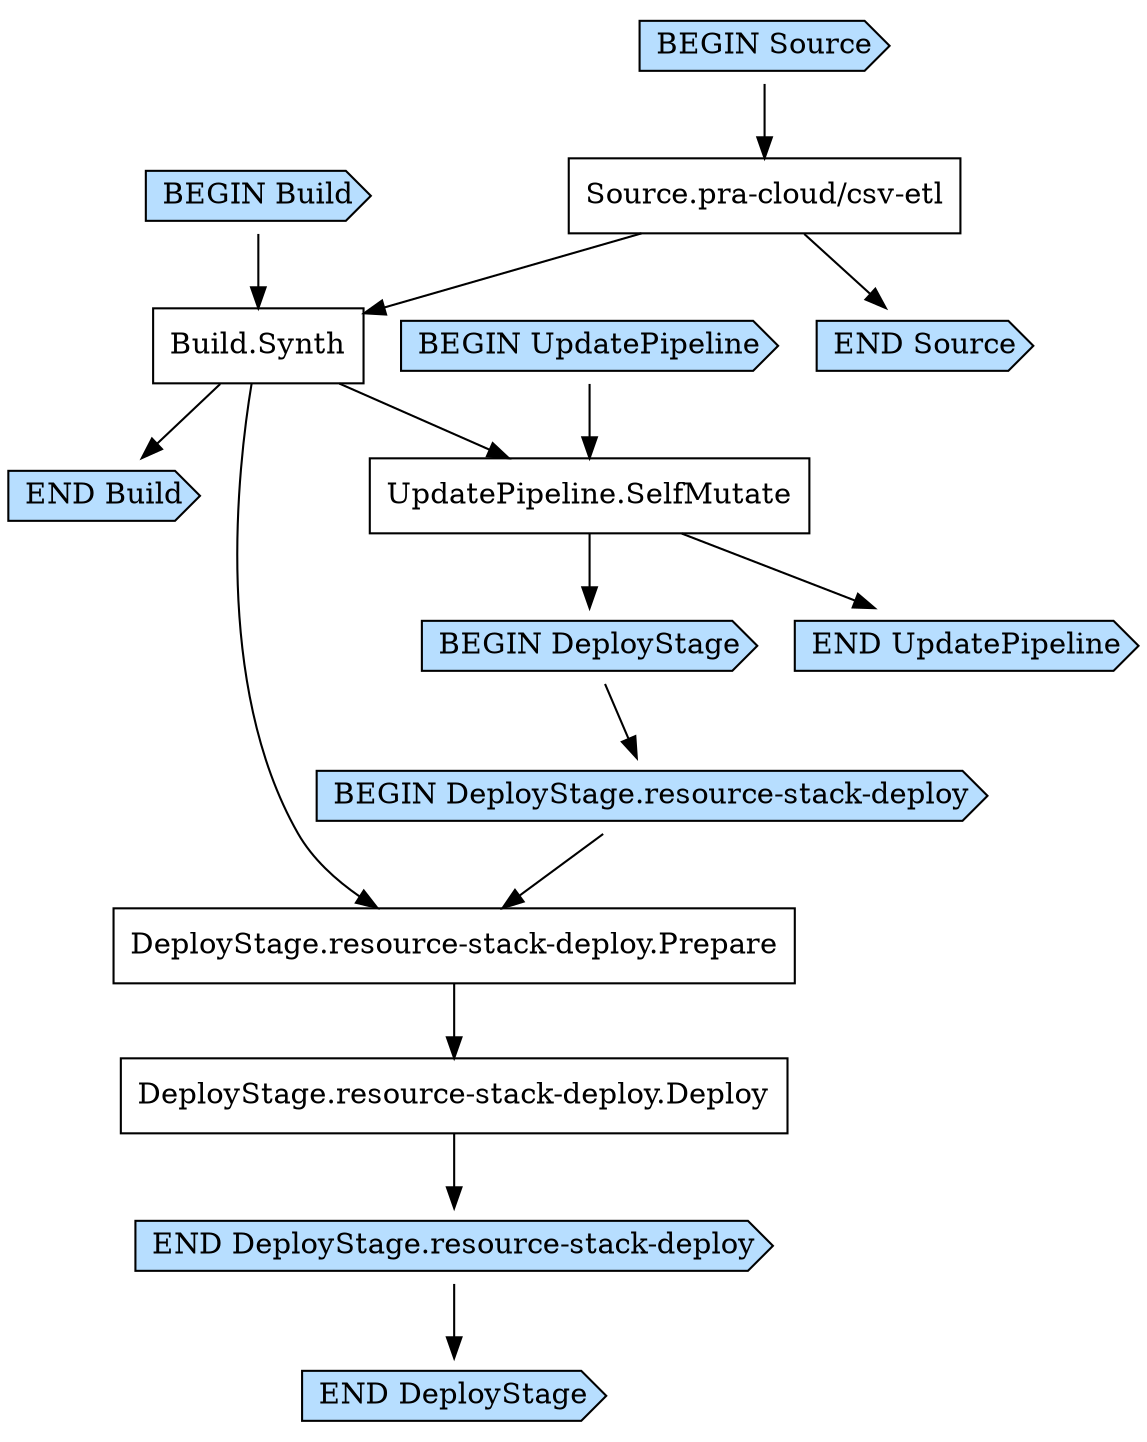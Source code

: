 digraph G {
  # Arrows represent an "unlocks" relationship (opposite of dependency). So chosen
  # because the layout looks more natural that way.
  # To represent subgraph dependencies, subgraphs are represented by BEGIN/END nodes.
  # To render: `dot -Tsvg AwsCodepipelineStackCodePipelineE224B9CD.dot > graph.svg`, open in a browser.
  node [shape="box"];
"BEGIN Build" [shape="cds", style="filled", fillcolor="#b7deff"];
"END Build" [shape="cds", style="filled", fillcolor="#b7deff"];
"Build.Synth";
"Source.pra-cloud/csv-etl" -> "Build.Synth";
"BEGIN Build" -> "Build.Synth";
"Build.Synth" -> "END Build";
"BEGIN UpdatePipeline" [shape="cds", style="filled", fillcolor="#b7deff"];
"END UpdatePipeline" [shape="cds", style="filled", fillcolor="#b7deff"];
"UpdatePipeline.SelfMutate";
"Build.Synth" -> "UpdatePipeline.SelfMutate";
"BEGIN UpdatePipeline" -> "UpdatePipeline.SelfMutate";
"UpdatePipeline.SelfMutate" -> "END UpdatePipeline";
"BEGIN DeployStage" [shape="cds", style="filled", fillcolor="#b7deff"];
"END DeployStage" [shape="cds", style="filled", fillcolor="#b7deff"];
"UpdatePipeline.SelfMutate" -> "BEGIN DeployStage";
"BEGIN DeployStage.resource-stack-deploy" [shape="cds", style="filled", fillcolor="#b7deff"];
"END DeployStage.resource-stack-deploy" [shape="cds", style="filled", fillcolor="#b7deff"];
"DeployStage.resource-stack-deploy.Deploy";
"DeployStage.resource-stack-deploy.Prepare" -> "DeployStage.resource-stack-deploy.Deploy";
"DeployStage.resource-stack-deploy.Prepare";
"Build.Synth" -> "DeployStage.resource-stack-deploy.Prepare";
"BEGIN DeployStage.resource-stack-deploy" -> "DeployStage.resource-stack-deploy.Prepare";
"DeployStage.resource-stack-deploy.Deploy" -> "END DeployStage.resource-stack-deploy";
"BEGIN DeployStage" -> "BEGIN DeployStage.resource-stack-deploy";
"END DeployStage.resource-stack-deploy" -> "END DeployStage";
"BEGIN Source" [shape="cds", style="filled", fillcolor="#b7deff"];
"END Source" [shape="cds", style="filled", fillcolor="#b7deff"];
"Source.pra-cloud/csv-etl";
"BEGIN Source" -> "Source.pra-cloud/csv-etl";
"Source.pra-cloud/csv-etl" -> "END Source";
}